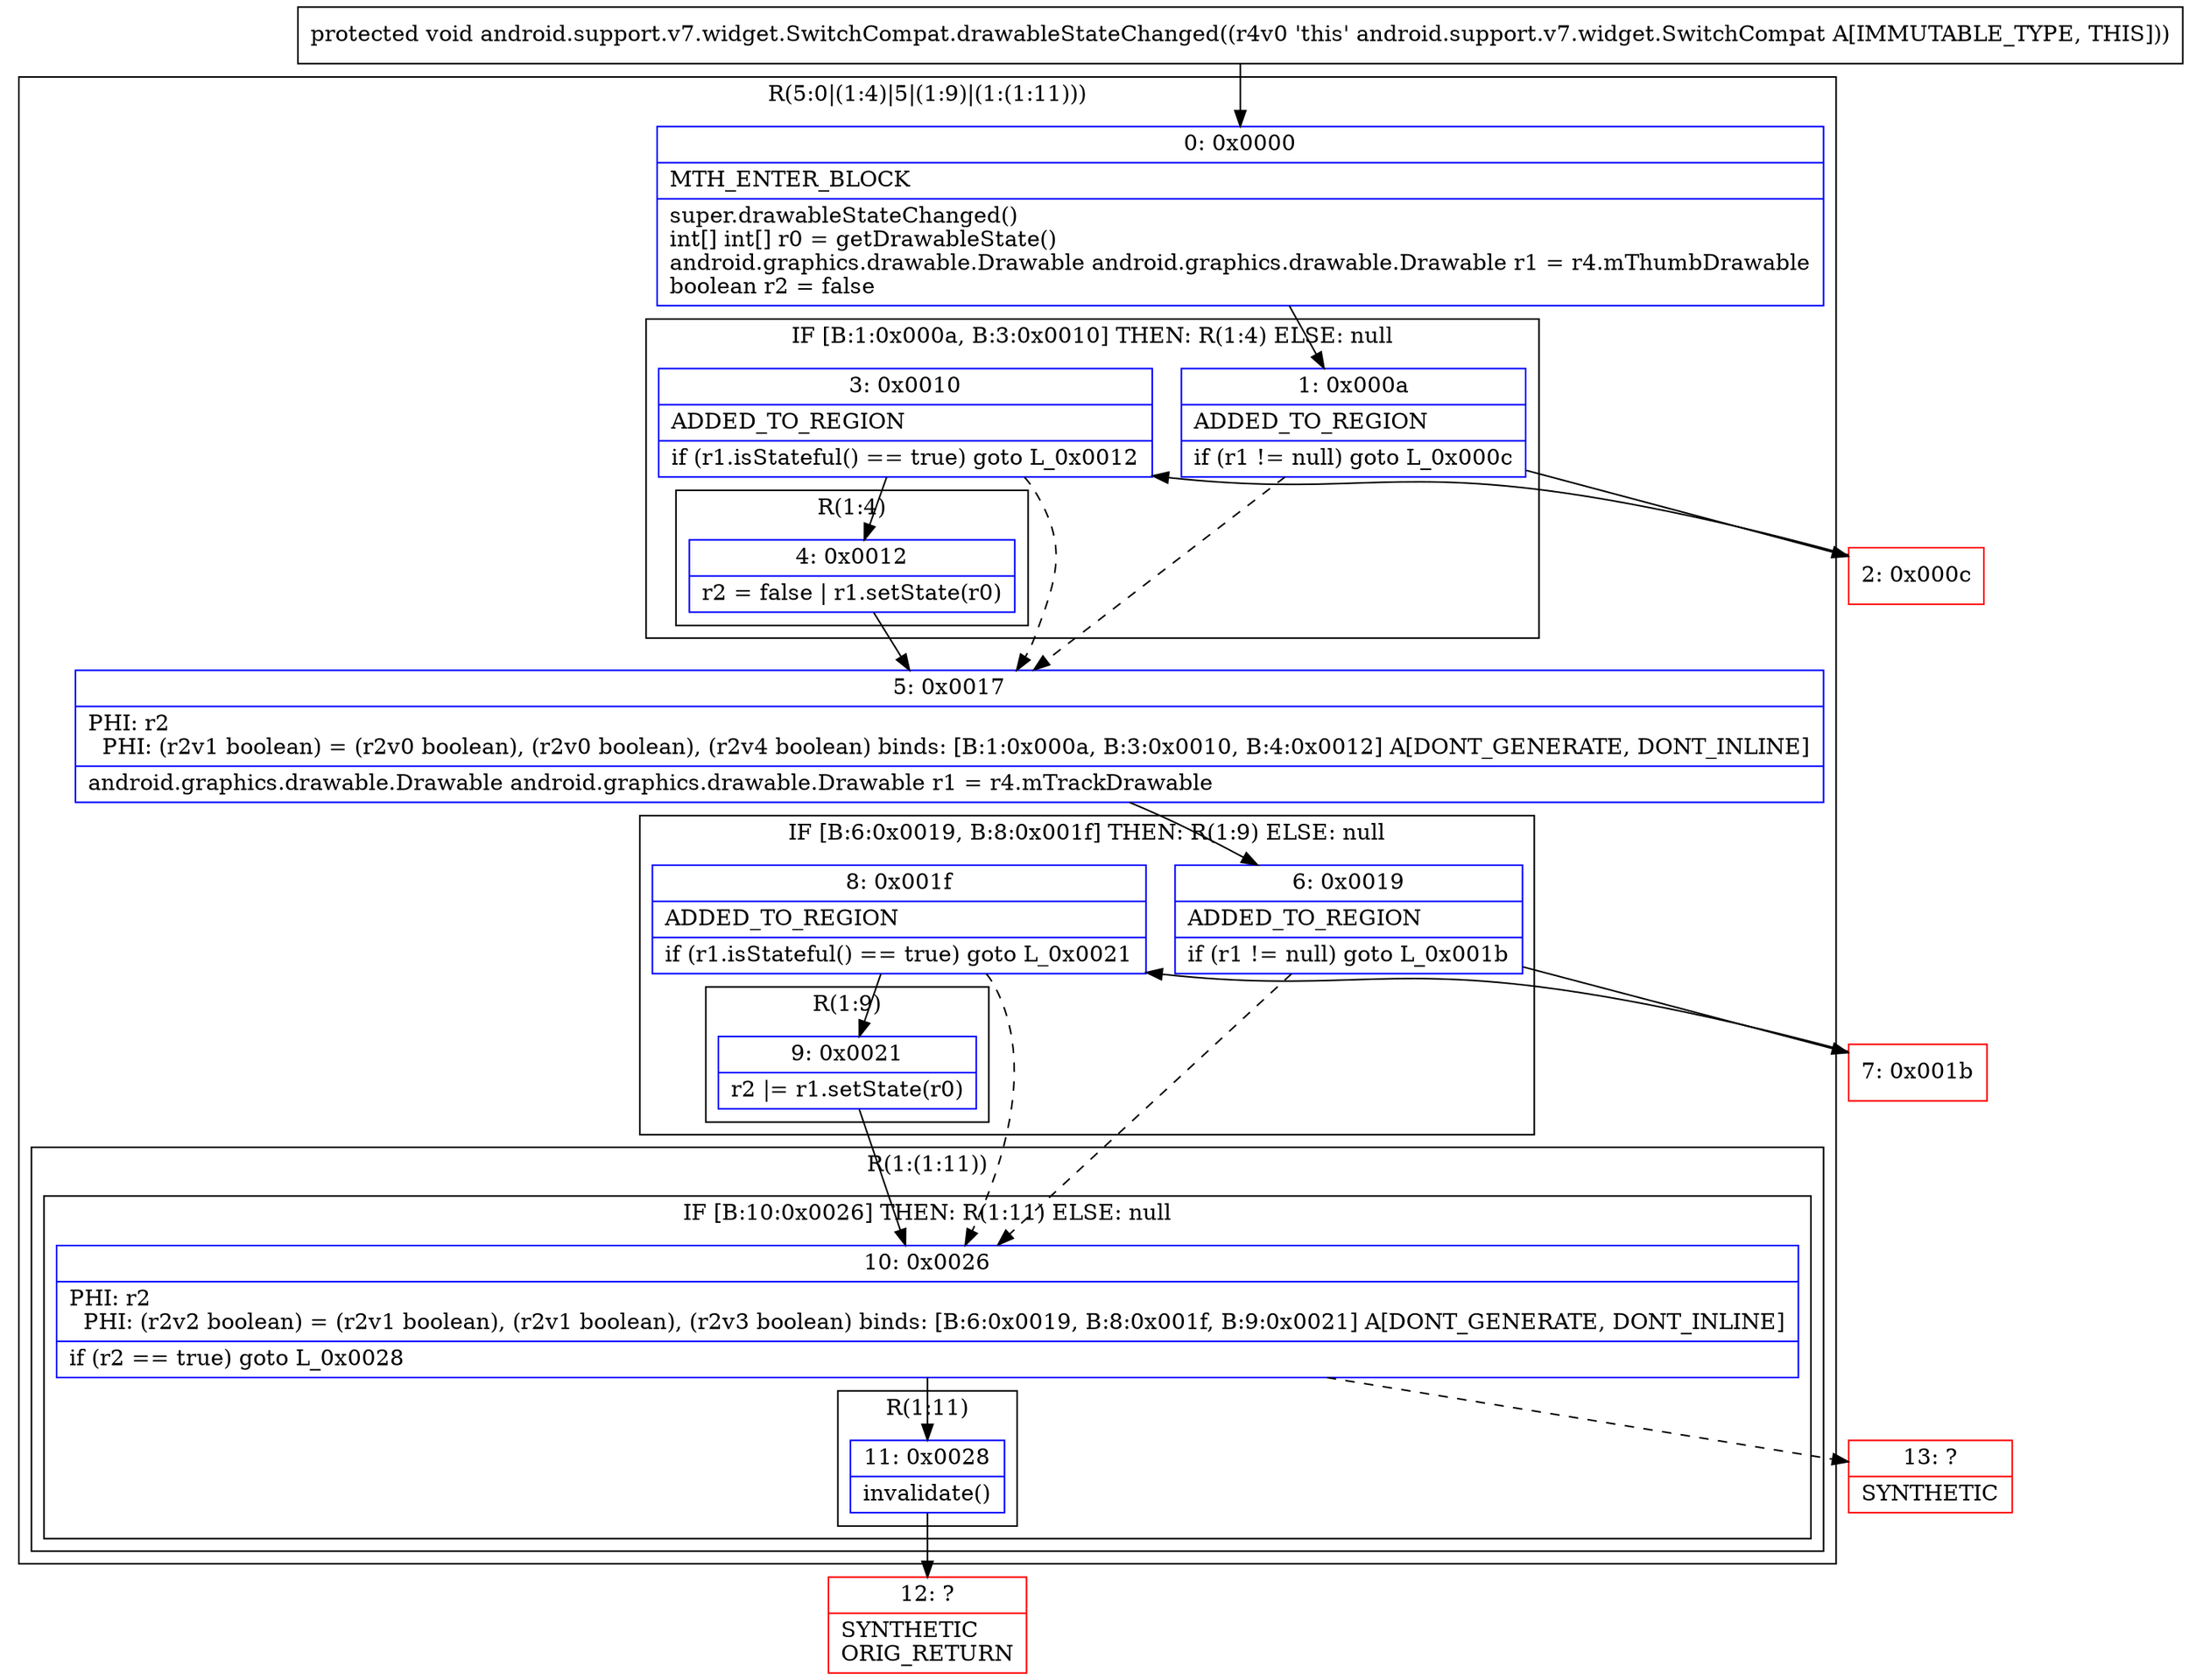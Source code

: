 digraph "CFG forandroid.support.v7.widget.SwitchCompat.drawableStateChanged()V" {
subgraph cluster_Region_1123353845 {
label = "R(5:0|(1:4)|5|(1:9)|(1:(1:11)))";
node [shape=record,color=blue];
Node_0 [shape=record,label="{0\:\ 0x0000|MTH_ENTER_BLOCK\l|super.drawableStateChanged()\lint[] int[] r0 = getDrawableState()\landroid.graphics.drawable.Drawable android.graphics.drawable.Drawable r1 = r4.mThumbDrawable\lboolean r2 = false\l}"];
subgraph cluster_IfRegion_82314562 {
label = "IF [B:1:0x000a, B:3:0x0010] THEN: R(1:4) ELSE: null";
node [shape=record,color=blue];
Node_1 [shape=record,label="{1\:\ 0x000a|ADDED_TO_REGION\l|if (r1 != null) goto L_0x000c\l}"];
Node_3 [shape=record,label="{3\:\ 0x0010|ADDED_TO_REGION\l|if (r1.isStateful() == true) goto L_0x0012\l}"];
subgraph cluster_Region_682094771 {
label = "R(1:4)";
node [shape=record,color=blue];
Node_4 [shape=record,label="{4\:\ 0x0012|r2 = false \| r1.setState(r0)\l}"];
}
}
Node_5 [shape=record,label="{5\:\ 0x0017|PHI: r2 \l  PHI: (r2v1 boolean) = (r2v0 boolean), (r2v0 boolean), (r2v4 boolean) binds: [B:1:0x000a, B:3:0x0010, B:4:0x0012] A[DONT_GENERATE, DONT_INLINE]\l|android.graphics.drawable.Drawable android.graphics.drawable.Drawable r1 = r4.mTrackDrawable\l}"];
subgraph cluster_IfRegion_2045062279 {
label = "IF [B:6:0x0019, B:8:0x001f] THEN: R(1:9) ELSE: null";
node [shape=record,color=blue];
Node_6 [shape=record,label="{6\:\ 0x0019|ADDED_TO_REGION\l|if (r1 != null) goto L_0x001b\l}"];
Node_8 [shape=record,label="{8\:\ 0x001f|ADDED_TO_REGION\l|if (r1.isStateful() == true) goto L_0x0021\l}"];
subgraph cluster_Region_129487562 {
label = "R(1:9)";
node [shape=record,color=blue];
Node_9 [shape=record,label="{9\:\ 0x0021|r2 \|= r1.setState(r0)\l}"];
}
}
subgraph cluster_Region_626471028 {
label = "R(1:(1:11))";
node [shape=record,color=blue];
subgraph cluster_IfRegion_1859152774 {
label = "IF [B:10:0x0026] THEN: R(1:11) ELSE: null";
node [shape=record,color=blue];
Node_10 [shape=record,label="{10\:\ 0x0026|PHI: r2 \l  PHI: (r2v2 boolean) = (r2v1 boolean), (r2v1 boolean), (r2v3 boolean) binds: [B:6:0x0019, B:8:0x001f, B:9:0x0021] A[DONT_GENERATE, DONT_INLINE]\l|if (r2 == true) goto L_0x0028\l}"];
subgraph cluster_Region_2019888725 {
label = "R(1:11)";
node [shape=record,color=blue];
Node_11 [shape=record,label="{11\:\ 0x0028|invalidate()\l}"];
}
}
}
}
Node_2 [shape=record,color=red,label="{2\:\ 0x000c}"];
Node_7 [shape=record,color=red,label="{7\:\ 0x001b}"];
Node_12 [shape=record,color=red,label="{12\:\ ?|SYNTHETIC\lORIG_RETURN\l}"];
Node_13 [shape=record,color=red,label="{13\:\ ?|SYNTHETIC\l}"];
MethodNode[shape=record,label="{protected void android.support.v7.widget.SwitchCompat.drawableStateChanged((r4v0 'this' android.support.v7.widget.SwitchCompat A[IMMUTABLE_TYPE, THIS])) }"];
MethodNode -> Node_0;
Node_0 -> Node_1;
Node_1 -> Node_2;
Node_1 -> Node_5[style=dashed];
Node_3 -> Node_4;
Node_3 -> Node_5[style=dashed];
Node_4 -> Node_5;
Node_5 -> Node_6;
Node_6 -> Node_7;
Node_6 -> Node_10[style=dashed];
Node_8 -> Node_9;
Node_8 -> Node_10[style=dashed];
Node_9 -> Node_10;
Node_10 -> Node_11;
Node_10 -> Node_13[style=dashed];
Node_11 -> Node_12;
Node_2 -> Node_3;
Node_7 -> Node_8;
}


